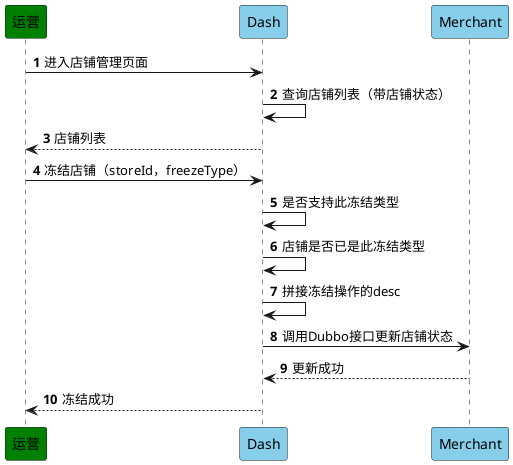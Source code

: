 @startuml
'https://plantuml.com/sequence-diagram

autonumber
participant "运营" as User #green
participant "Dash" as Dash #skyblue
participant "Merchant" as Merchant #skyblue
User -> Dash: 进入店铺管理页面
Dash -> Dash: 查询店铺列表（带店铺状态）
Dash --> User: 店铺列表
User -> Dash: 冻结店铺（storeId，freezeType）
Dash -> Dash: 是否支持此冻结类型
Dash -> Dash: 店铺是否已是此冻结类型
Dash -> Dash: 拼接冻结操作的desc
Dash -> Merchant: 调用Dubbo接口更新店铺状态
Merchant --> Dash: 更新成功
Dash --> User: 冻结成功
@enduml